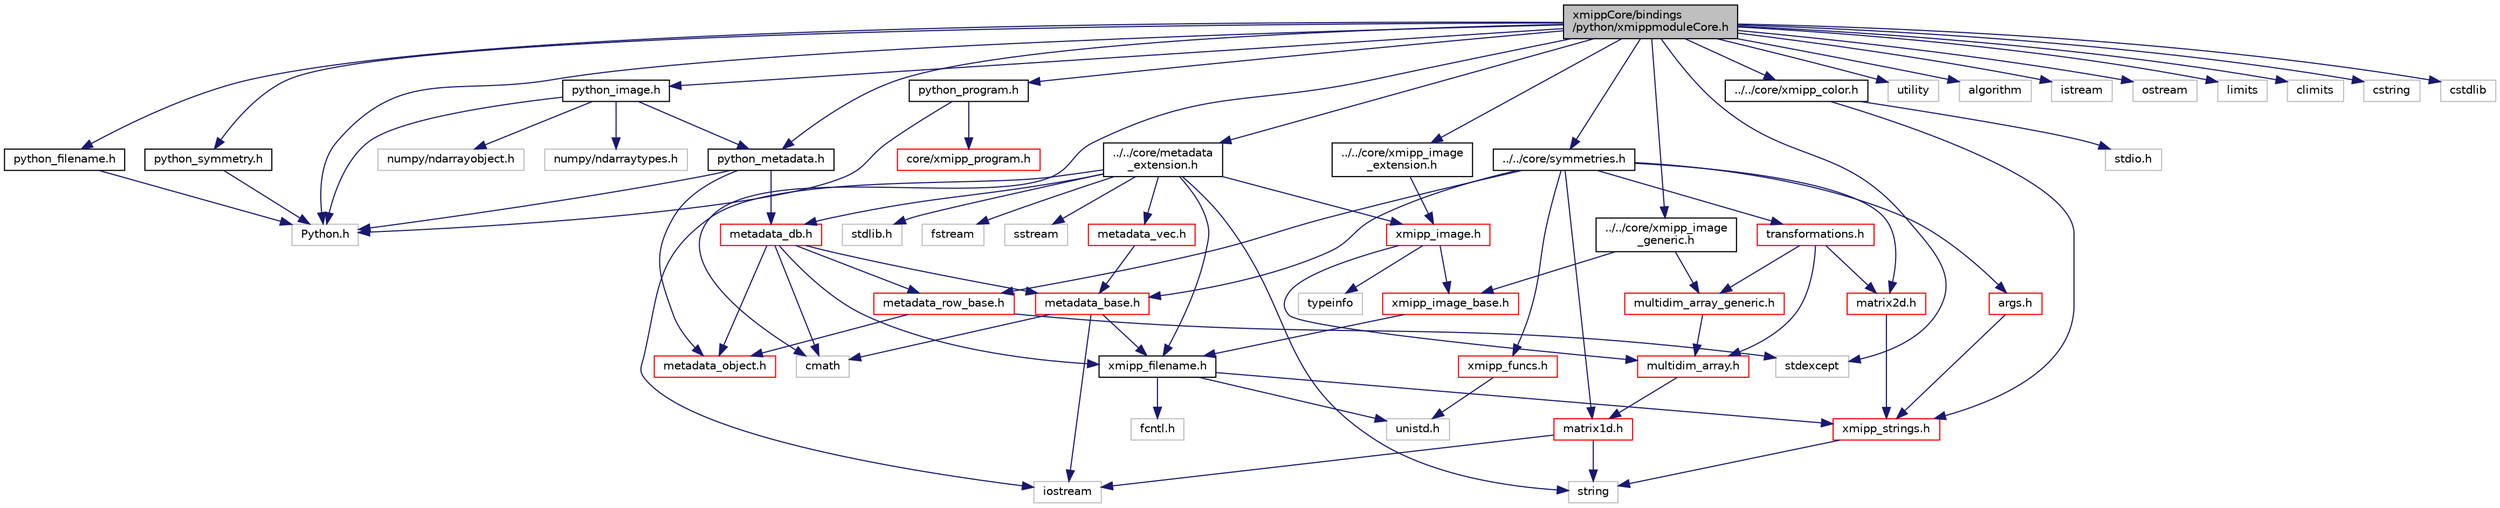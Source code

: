 digraph "xmippCore/bindings/python/xmippmoduleCore.h"
{
  edge [fontname="Helvetica",fontsize="10",labelfontname="Helvetica",labelfontsize="10"];
  node [fontname="Helvetica",fontsize="10",shape=record];
  Node0 [label="xmippCore/bindings\l/python/xmippmoduleCore.h",height=0.2,width=0.4,color="black", fillcolor="grey75", style="filled", fontcolor="black"];
  Node0 -> Node1 [color="midnightblue",fontsize="10",style="solid",fontname="Helvetica"];
  Node1 [label="Python.h",height=0.2,width=0.4,color="grey75", fillcolor="white", style="filled"];
  Node0 -> Node2 [color="midnightblue",fontsize="10",style="solid",fontname="Helvetica"];
  Node2 [label="../../core/metadata\l_extension.h",height=0.2,width=0.4,color="black", fillcolor="white", style="filled",URL="$metadata__extension_8h.html"];
  Node2 -> Node3 [color="midnightblue",fontsize="10",style="solid",fontname="Helvetica"];
  Node3 [label="xmipp_filename.h",height=0.2,width=0.4,color="black", fillcolor="white", style="filled",URL="$xmipp__filename_8h.html"];
  Node3 -> Node4 [color="midnightblue",fontsize="10",style="solid",fontname="Helvetica"];
  Node4 [label="unistd.h",height=0.2,width=0.4,color="grey75", fillcolor="white", style="filled"];
  Node3 -> Node5 [color="midnightblue",fontsize="10",style="solid",fontname="Helvetica"];
  Node5 [label="xmipp_strings.h",height=0.2,width=0.4,color="red", fillcolor="white", style="filled",URL="$xmipp__strings_8h.html"];
  Node5 -> Node7 [color="midnightblue",fontsize="10",style="solid",fontname="Helvetica"];
  Node7 [label="string",height=0.2,width=0.4,color="grey75", fillcolor="white", style="filled"];
  Node3 -> Node9 [color="midnightblue",fontsize="10",style="solid",fontname="Helvetica"];
  Node9 [label="fcntl.h",height=0.2,width=0.4,color="grey75", fillcolor="white", style="filled"];
  Node2 -> Node10 [color="midnightblue",fontsize="10",style="solid",fontname="Helvetica"];
  Node10 [label="xmipp_image.h",height=0.2,width=0.4,color="red", fillcolor="white", style="filled",URL="$xmipp__image_8h.html"];
  Node10 -> Node11 [color="midnightblue",fontsize="10",style="solid",fontname="Helvetica"];
  Node11 [label="typeinfo",height=0.2,width=0.4,color="grey75", fillcolor="white", style="filled"];
  Node10 -> Node12 [color="midnightblue",fontsize="10",style="solid",fontname="Helvetica"];
  Node12 [label="multidim_array.h",height=0.2,width=0.4,color="red", fillcolor="white", style="filled",URL="$multidim__array_8h.html"];
  Node12 -> Node18 [color="midnightblue",fontsize="10",style="solid",fontname="Helvetica"];
  Node18 [label="matrix1d.h",height=0.2,width=0.4,color="red", fillcolor="white", style="filled",URL="$matrix1d_8h.html"];
  Node18 -> Node19 [color="midnightblue",fontsize="10",style="solid",fontname="Helvetica"];
  Node19 [label="iostream",height=0.2,width=0.4,color="grey75", fillcolor="white", style="filled"];
  Node18 -> Node7 [color="midnightblue",fontsize="10",style="solid",fontname="Helvetica"];
  Node10 -> Node30 [color="midnightblue",fontsize="10",style="solid",fontname="Helvetica"];
  Node30 [label="xmipp_image_base.h",height=0.2,width=0.4,color="red", fillcolor="white", style="filled",URL="$xmipp__image__base_8h.html"];
  Node30 -> Node3 [color="midnightblue",fontsize="10",style="solid",fontname="Helvetica"];
  Node2 -> Node58 [color="midnightblue",fontsize="10",style="solid",fontname="Helvetica"];
  Node58 [label="metadata_vec.h",height=0.2,width=0.4,color="red", fillcolor="white", style="filled",URL="$metadata__vec_8h.html"];
  Node58 -> Node62 [color="midnightblue",fontsize="10",style="solid",fontname="Helvetica"];
  Node62 [label="metadata_base.h",height=0.2,width=0.4,color="red", fillcolor="white", style="filled",URL="$metadata__base_8h.html"];
  Node62 -> Node15 [color="midnightblue",fontsize="10",style="solid",fontname="Helvetica"];
  Node15 [label="cmath",height=0.2,width=0.4,color="grey75", fillcolor="white", style="filled"];
  Node62 -> Node19 [color="midnightblue",fontsize="10",style="solid",fontname="Helvetica"];
  Node62 -> Node3 [color="midnightblue",fontsize="10",style="solid",fontname="Helvetica"];
  Node2 -> Node72 [color="midnightblue",fontsize="10",style="solid",fontname="Helvetica"];
  Node72 [label="metadata_db.h",height=0.2,width=0.4,color="red", fillcolor="white", style="filled",URL="$metadata__db_8h.html"];
  Node72 -> Node15 [color="midnightblue",fontsize="10",style="solid",fontname="Helvetica"];
  Node72 -> Node62 [color="midnightblue",fontsize="10",style="solid",fontname="Helvetica"];
  Node72 -> Node38 [color="midnightblue",fontsize="10",style="solid",fontname="Helvetica"];
  Node38 [label="metadata_object.h",height=0.2,width=0.4,color="red", fillcolor="white", style="filled",URL="$metadata__object_8h.html"];
  Node72 -> Node35 [color="midnightblue",fontsize="10",style="solid",fontname="Helvetica"];
  Node35 [label="metadata_row_base.h",height=0.2,width=0.4,color="red", fillcolor="white", style="filled",URL="$metadata__row__base_8h.html"];
  Node35 -> Node38 [color="midnightblue",fontsize="10",style="solid",fontname="Helvetica"];
  Node35 -> Node21 [color="midnightblue",fontsize="10",style="solid",fontname="Helvetica"];
  Node21 [label="stdexcept",height=0.2,width=0.4,color="grey75", fillcolor="white", style="filled"];
  Node72 -> Node3 [color="midnightblue",fontsize="10",style="solid",fontname="Helvetica"];
  Node2 -> Node28 [color="midnightblue",fontsize="10",style="solid",fontname="Helvetica"];
  Node28 [label="stdlib.h",height=0.2,width=0.4,color="grey75", fillcolor="white", style="filled"];
  Node2 -> Node79 [color="midnightblue",fontsize="10",style="solid",fontname="Helvetica"];
  Node79 [label="fstream",height=0.2,width=0.4,color="grey75", fillcolor="white", style="filled"];
  Node2 -> Node19 [color="midnightblue",fontsize="10",style="solid",fontname="Helvetica"];
  Node2 -> Node69 [color="midnightblue",fontsize="10",style="solid",fontname="Helvetica"];
  Node69 [label="sstream",height=0.2,width=0.4,color="grey75", fillcolor="white", style="filled"];
  Node2 -> Node7 [color="midnightblue",fontsize="10",style="solid",fontname="Helvetica"];
  Node0 -> Node80 [color="midnightblue",fontsize="10",style="solid",fontname="Helvetica"];
  Node80 [label="utility",height=0.2,width=0.4,color="grey75", fillcolor="white", style="filled"];
  Node0 -> Node81 [color="midnightblue",fontsize="10",style="solid",fontname="Helvetica"];
  Node81 [label="algorithm",height=0.2,width=0.4,color="grey75", fillcolor="white", style="filled"];
  Node0 -> Node82 [color="midnightblue",fontsize="10",style="solid",fontname="Helvetica"];
  Node82 [label="istream",height=0.2,width=0.4,color="grey75", fillcolor="white", style="filled"];
  Node0 -> Node83 [color="midnightblue",fontsize="10",style="solid",fontname="Helvetica"];
  Node83 [label="ostream",height=0.2,width=0.4,color="grey75", fillcolor="white", style="filled"];
  Node0 -> Node84 [color="midnightblue",fontsize="10",style="solid",fontname="Helvetica"];
  Node84 [label="limits",height=0.2,width=0.4,color="grey75", fillcolor="white", style="filled"];
  Node0 -> Node21 [color="midnightblue",fontsize="10",style="solid",fontname="Helvetica"];
  Node0 -> Node85 [color="midnightblue",fontsize="10",style="solid",fontname="Helvetica"];
  Node85 [label="climits",height=0.2,width=0.4,color="grey75", fillcolor="white", style="filled"];
  Node0 -> Node15 [color="midnightblue",fontsize="10",style="solid",fontname="Helvetica"];
  Node0 -> Node86 [color="midnightblue",fontsize="10",style="solid",fontname="Helvetica"];
  Node86 [label="cstring",height=0.2,width=0.4,color="grey75", fillcolor="white", style="filled"];
  Node0 -> Node87 [color="midnightblue",fontsize="10",style="solid",fontname="Helvetica"];
  Node87 [label="cstdlib",height=0.2,width=0.4,color="grey75", fillcolor="white", style="filled"];
  Node0 -> Node88 [color="midnightblue",fontsize="10",style="solid",fontname="Helvetica"];
  Node88 [label="../../core/xmipp_image\l_generic.h",height=0.2,width=0.4,color="black", fillcolor="white", style="filled",URL="$xmipp__image__generic_8h.html"];
  Node88 -> Node30 [color="midnightblue",fontsize="10",style="solid",fontname="Helvetica"];
  Node88 -> Node89 [color="midnightblue",fontsize="10",style="solid",fontname="Helvetica"];
  Node89 [label="multidim_array_generic.h",height=0.2,width=0.4,color="red", fillcolor="white", style="filled",URL="$multidim__array__generic_8h.html"];
  Node89 -> Node12 [color="midnightblue",fontsize="10",style="solid",fontname="Helvetica"];
  Node0 -> Node90 [color="midnightblue",fontsize="10",style="solid",fontname="Helvetica"];
  Node90 [label="../../core/xmipp_image\l_extension.h",height=0.2,width=0.4,color="black", fillcolor="white", style="filled",URL="$xmipp__image__extension_8h.html"];
  Node90 -> Node10 [color="midnightblue",fontsize="10",style="solid",fontname="Helvetica"];
  Node0 -> Node91 [color="midnightblue",fontsize="10",style="solid",fontname="Helvetica"];
  Node91 [label="../../core/xmipp_color.h",height=0.2,width=0.4,color="black", fillcolor="white", style="filled",URL="$xmipp__color_8h.html"];
  Node91 -> Node92 [color="midnightblue",fontsize="10",style="solid",fontname="Helvetica"];
  Node92 [label="stdio.h",height=0.2,width=0.4,color="grey75", fillcolor="white", style="filled"];
  Node91 -> Node5 [color="midnightblue",fontsize="10",style="solid",fontname="Helvetica"];
  Node0 -> Node93 [color="midnightblue",fontsize="10",style="solid",fontname="Helvetica"];
  Node93 [label="../../core/symmetries.h",height=0.2,width=0.4,color="black", fillcolor="white", style="filled",URL="$ore_2core_2symmetries_8h.html"];
  Node93 -> Node18 [color="midnightblue",fontsize="10",style="solid",fontname="Helvetica"];
  Node93 -> Node94 [color="midnightblue",fontsize="10",style="solid",fontname="Helvetica"];
  Node94 [label="matrix2d.h",height=0.2,width=0.4,color="red", fillcolor="white", style="filled",URL="$matrix2d_8h.html"];
  Node94 -> Node5 [color="midnightblue",fontsize="10",style="solid",fontname="Helvetica"];
  Node93 -> Node95 [color="midnightblue",fontsize="10",style="solid",fontname="Helvetica"];
  Node95 [label="xmipp_funcs.h",height=0.2,width=0.4,color="red", fillcolor="white", style="filled",URL="$xmipp__funcs_8h.html"];
  Node95 -> Node4 [color="midnightblue",fontsize="10",style="solid",fontname="Helvetica"];
  Node93 -> Node97 [color="midnightblue",fontsize="10",style="solid",fontname="Helvetica"];
  Node97 [label="args.h",height=0.2,width=0.4,color="red", fillcolor="white", style="filled",URL="$args_8h.html"];
  Node97 -> Node5 [color="midnightblue",fontsize="10",style="solid",fontname="Helvetica"];
  Node93 -> Node98 [color="midnightblue",fontsize="10",style="solid",fontname="Helvetica"];
  Node98 [label="transformations.h",height=0.2,width=0.4,color="red", fillcolor="white", style="filled",URL="$transformations_8h.html"];
  Node98 -> Node94 [color="midnightblue",fontsize="10",style="solid",fontname="Helvetica"];
  Node98 -> Node12 [color="midnightblue",fontsize="10",style="solid",fontname="Helvetica"];
  Node98 -> Node89 [color="midnightblue",fontsize="10",style="solid",fontname="Helvetica"];
  Node93 -> Node62 [color="midnightblue",fontsize="10",style="solid",fontname="Helvetica"];
  Node93 -> Node35 [color="midnightblue",fontsize="10",style="solid",fontname="Helvetica"];
  Node0 -> Node99 [color="midnightblue",fontsize="10",style="solid",fontname="Helvetica"];
  Node99 [label="python_filename.h",height=0.2,width=0.4,color="black", fillcolor="white", style="filled",URL="$python__filename_8h.html"];
  Node99 -> Node1 [color="midnightblue",fontsize="10",style="solid",fontname="Helvetica"];
  Node0 -> Node100 [color="midnightblue",fontsize="10",style="solid",fontname="Helvetica"];
  Node100 [label="python_image.h",height=0.2,width=0.4,color="black", fillcolor="white", style="filled",URL="$ore_2bindings_2python_2python__image_8h.html"];
  Node100 -> Node1 [color="midnightblue",fontsize="10",style="solid",fontname="Helvetica"];
  Node100 -> Node101 [color="midnightblue",fontsize="10",style="solid",fontname="Helvetica"];
  Node101 [label="python_metadata.h",height=0.2,width=0.4,color="black", fillcolor="white", style="filled",URL="$python__metadata_8h.html"];
  Node101 -> Node72 [color="midnightblue",fontsize="10",style="solid",fontname="Helvetica"];
  Node101 -> Node38 [color="midnightblue",fontsize="10",style="solid",fontname="Helvetica"];
  Node101 -> Node1 [color="midnightblue",fontsize="10",style="solid",fontname="Helvetica"];
  Node100 -> Node102 [color="midnightblue",fontsize="10",style="solid",fontname="Helvetica"];
  Node102 [label="numpy/ndarraytypes.h",height=0.2,width=0.4,color="grey75", fillcolor="white", style="filled"];
  Node100 -> Node103 [color="midnightblue",fontsize="10",style="solid",fontname="Helvetica"];
  Node103 [label="numpy/ndarrayobject.h",height=0.2,width=0.4,color="grey75", fillcolor="white", style="filled"];
  Node0 -> Node104 [color="midnightblue",fontsize="10",style="solid",fontname="Helvetica"];
  Node104 [label="python_program.h",height=0.2,width=0.4,color="black", fillcolor="white", style="filled",URL="$python__program_8h.html"];
  Node104 -> Node1 [color="midnightblue",fontsize="10",style="solid",fontname="Helvetica"];
  Node104 -> Node105 [color="midnightblue",fontsize="10",style="solid",fontname="Helvetica"];
  Node105 [label="core/xmipp_program.h",height=0.2,width=0.4,color="red", fillcolor="white", style="filled",URL="$xmipp__program_8h.html"];
  Node0 -> Node101 [color="midnightblue",fontsize="10",style="solid",fontname="Helvetica"];
  Node0 -> Node107 [color="midnightblue",fontsize="10",style="solid",fontname="Helvetica"];
  Node107 [label="python_symmetry.h",height=0.2,width=0.4,color="black", fillcolor="white", style="filled",URL="$python__symmetry_8h.html"];
  Node107 -> Node1 [color="midnightblue",fontsize="10",style="solid",fontname="Helvetica"];
}
